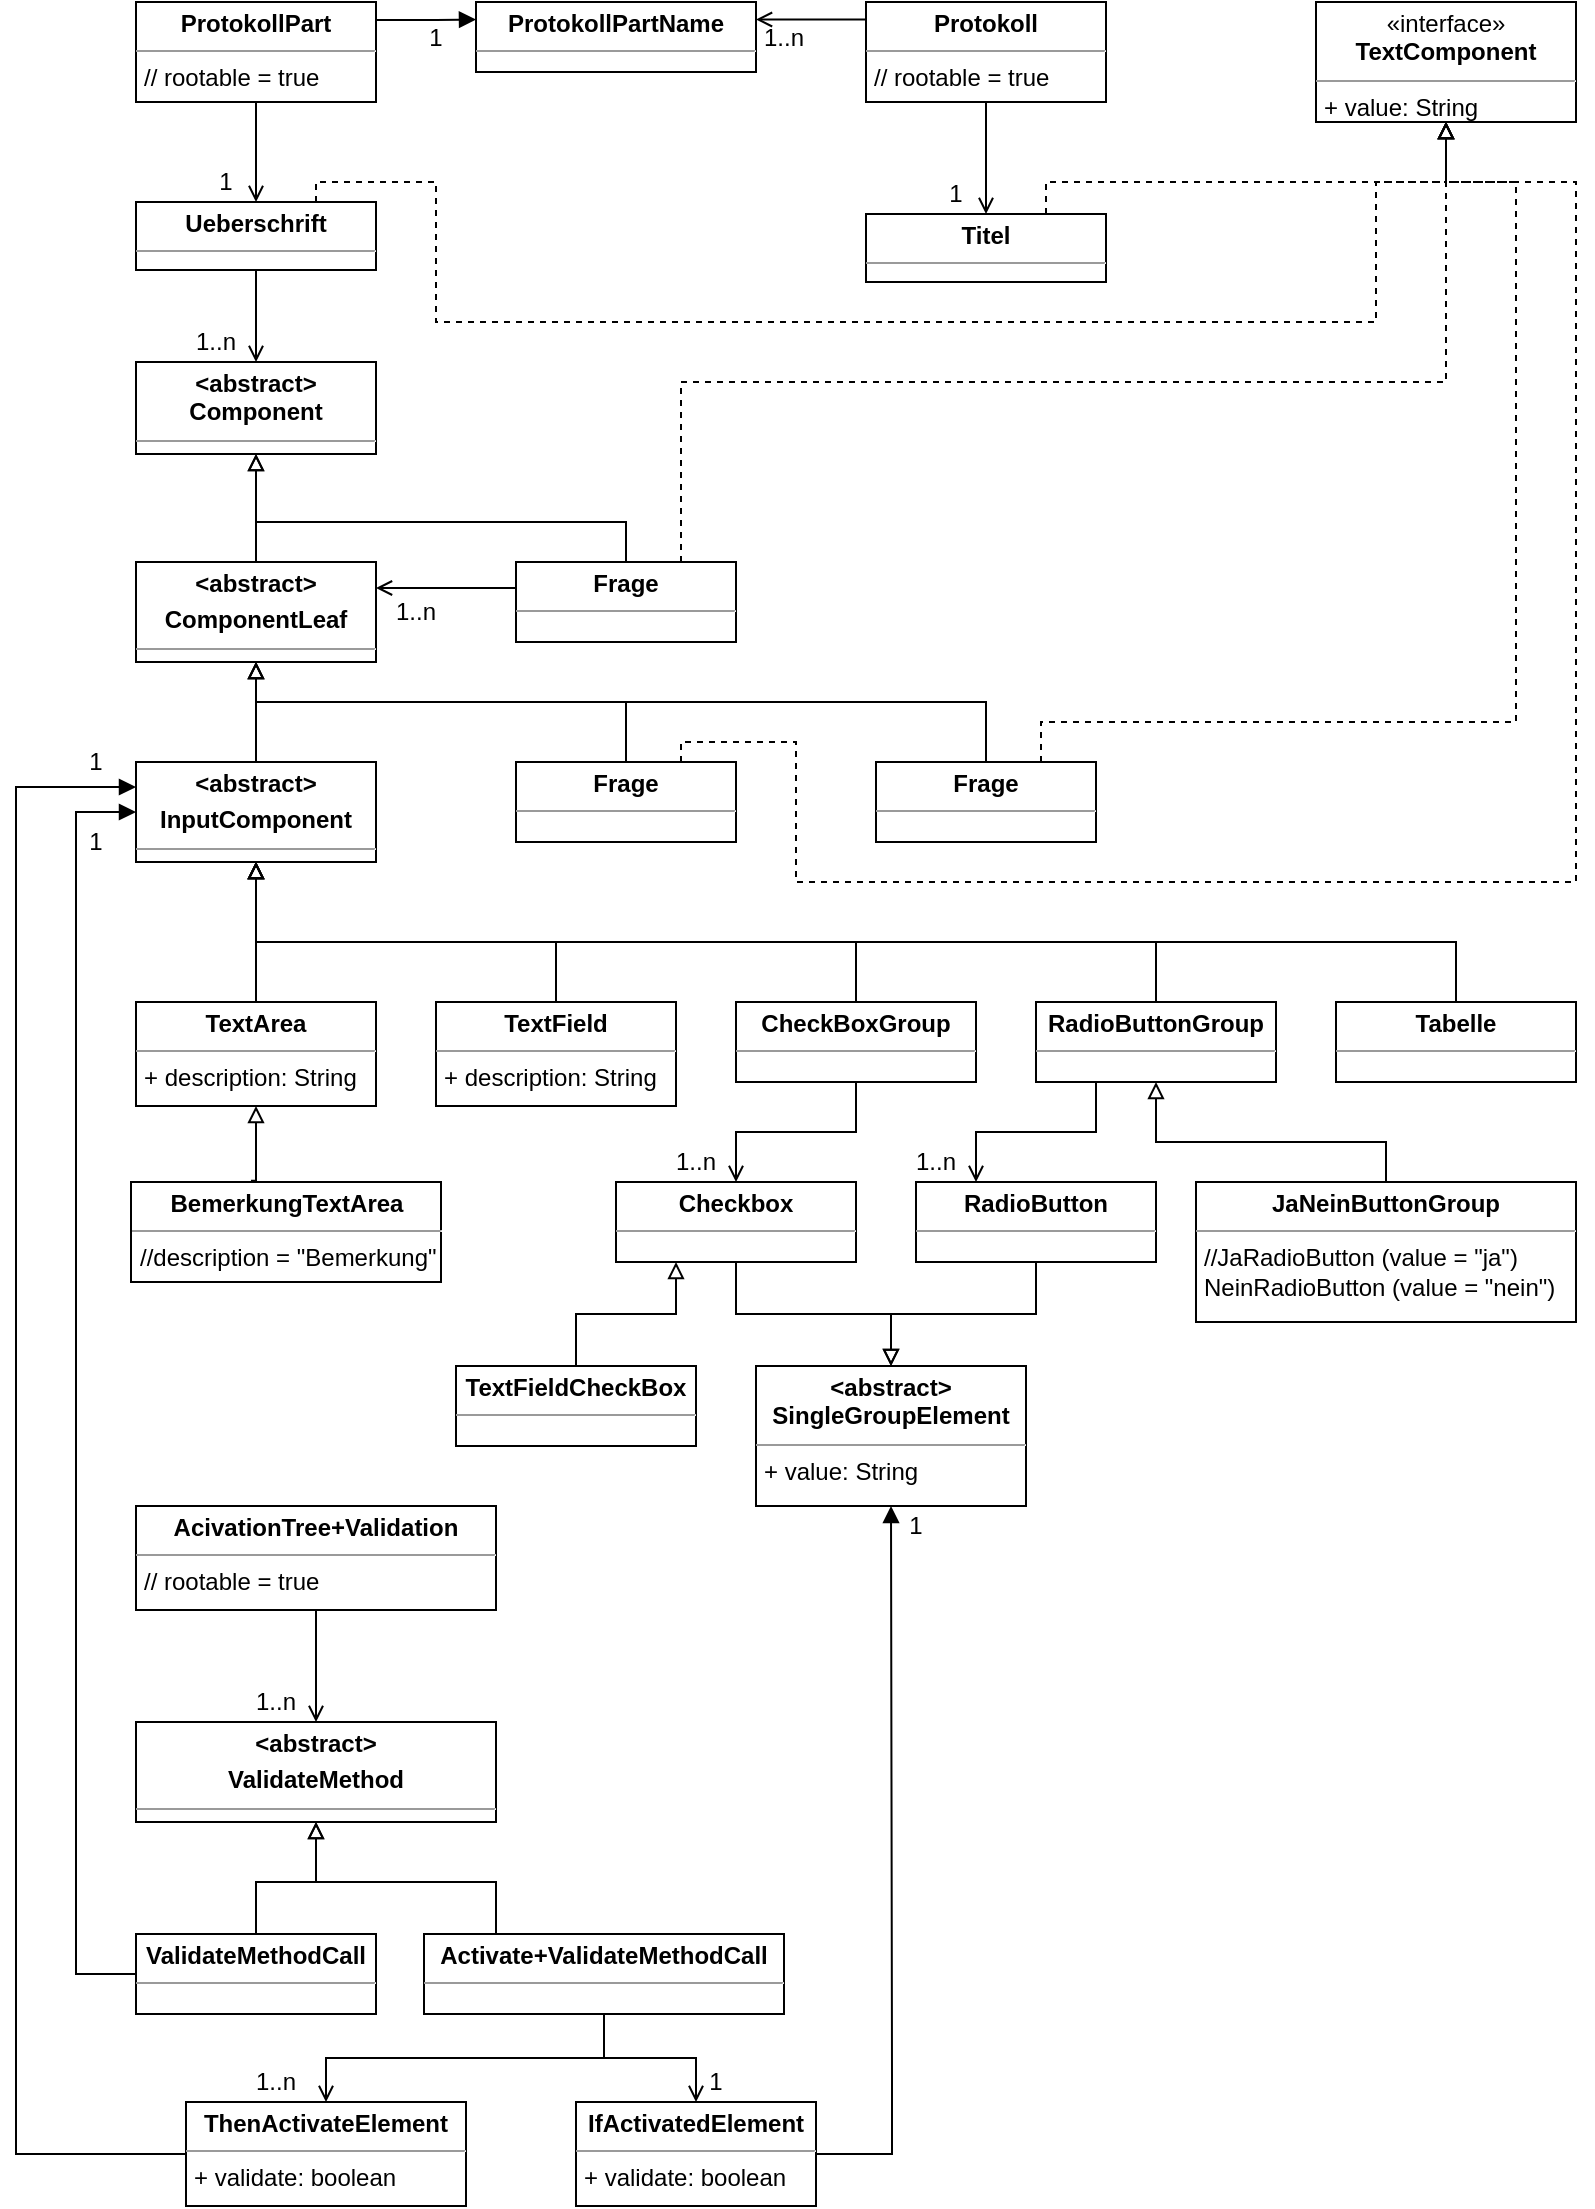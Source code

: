 <mxfile version="14.8.1" type="github"><diagram id="815nEBBuHhfthzoJdJMb" name="Page-1"><mxGraphModel dx="1038" dy="523" grid="1" gridSize="10" guides="1" tooltips="1" connect="1" arrows="1" fold="1" page="1" pageScale="1" pageWidth="827" pageHeight="1169" math="0" shadow="0"><root><mxCell id="0"/><mxCell id="1" parent="0"/><mxCell id="dD5N2xeaOPQ_CGBEgf2j-91" style="edgeStyle=orthogonalEdgeStyle;rounded=0;orthogonalLoop=1;jettySize=auto;html=1;exitX=0.5;exitY=1;exitDx=0;exitDy=0;entryX=0.5;entryY=0;entryDx=0;entryDy=0;endArrow=open;endFill=0;" parent="1" source="dD5N2xeaOPQ_CGBEgf2j-9" target="dD5N2xeaOPQ_CGBEgf2j-86" edge="1"><mxGeometry relative="1" as="geometry"/></mxCell><mxCell id="dD5N2xeaOPQ_CGBEgf2j-9" value="&lt;p style=&quot;margin: 0px ; margin-top: 4px ; text-align: center&quot;&gt;&lt;b&gt;AcivationTree+Validation&lt;/b&gt;&lt;/p&gt;&lt;hr size=&quot;1&quot;&gt;&lt;p style=&quot;margin: 0px ; margin-left: 4px&quot;&gt;// rootable = true&lt;/p&gt;" style="verticalAlign=top;align=left;overflow=fill;fontSize=12;fontFamily=Helvetica;html=1;" parent="1" vertex="1"><mxGeometry x="90" y="772" width="180" height="52" as="geometry"/></mxCell><mxCell id="dD5N2xeaOPQ_CGBEgf2j-15" style="edgeStyle=orthogonalEdgeStyle;rounded=0;orthogonalLoop=1;jettySize=auto;html=1;entryX=1;entryY=0.25;entryDx=0;entryDy=0;exitX=0;exitY=0.25;exitDx=0;exitDy=0;endArrow=open;endFill=0;" parent="1" source="dD5N2xeaOPQ_CGBEgf2j-10" target="dD5N2xeaOPQ_CGBEgf2j-14" edge="1"><mxGeometry relative="1" as="geometry"><mxPoint x="450" y="70" as="targetPoint"/><Array as="points"><mxPoint x="480" y="39"/></Array></mxGeometry></mxCell><mxCell id="dD5N2xeaOPQ_CGBEgf2j-20" style="edgeStyle=orthogonalEdgeStyle;rounded=0;orthogonalLoop=1;jettySize=auto;html=1;entryX=0.5;entryY=0;entryDx=0;entryDy=0;endArrow=open;endFill=0;" parent="1" source="dD5N2xeaOPQ_CGBEgf2j-10" target="dD5N2xeaOPQ_CGBEgf2j-19" edge="1"><mxGeometry relative="1" as="geometry"/></mxCell><mxCell id="dD5N2xeaOPQ_CGBEgf2j-10" value="&lt;p style=&quot;margin: 0px ; margin-top: 4px ; text-align: center&quot;&gt;&lt;b&gt;Protokoll&lt;/b&gt;&lt;/p&gt;&lt;hr size=&quot;1&quot;&gt;&lt;p style=&quot;margin: 0px ; margin-left: 4px&quot;&gt;// rootable = true&lt;/p&gt;" style="verticalAlign=top;align=left;overflow=fill;fontSize=12;fontFamily=Helvetica;html=1;" parent="1" vertex="1"><mxGeometry x="455" y="20" width="120" height="50" as="geometry"/></mxCell><mxCell id="dD5N2xeaOPQ_CGBEgf2j-11" value="&lt;p style=&quot;margin: 0px ; margin-top: 4px ; text-align: center&quot;&gt;«interface»&lt;b&gt;&lt;br&gt;TextComponent&lt;/b&gt;&lt;/p&gt;&lt;hr size=&quot;1&quot;&gt;&lt;p style=&quot;margin: 0px ; margin-left: 4px&quot;&gt;+ value: String&lt;/p&gt;" style="verticalAlign=top;align=left;overflow=fill;fontSize=12;fontFamily=Helvetica;html=1;" parent="1" vertex="1"><mxGeometry x="680" y="20" width="130" height="60" as="geometry"/></mxCell><mxCell id="dD5N2xeaOPQ_CGBEgf2j-22" style="edgeStyle=orthogonalEdgeStyle;rounded=0;orthogonalLoop=1;jettySize=auto;html=1;entryX=0;entryY=0.25;entryDx=0;entryDy=0;endArrow=block;endFill=1;" parent="1" source="dD5N2xeaOPQ_CGBEgf2j-12" target="dD5N2xeaOPQ_CGBEgf2j-14" edge="1"><mxGeometry relative="1" as="geometry"><Array as="points"><mxPoint x="240" y="29"/><mxPoint x="240" y="29"/></Array></mxGeometry></mxCell><mxCell id="dD5N2xeaOPQ_CGBEgf2j-30" style="edgeStyle=orthogonalEdgeStyle;rounded=0;orthogonalLoop=1;jettySize=auto;html=1;endArrow=open;endFill=0;" parent="1" source="dD5N2xeaOPQ_CGBEgf2j-12" target="dD5N2xeaOPQ_CGBEgf2j-28" edge="1"><mxGeometry relative="1" as="geometry"/></mxCell><mxCell id="dD5N2xeaOPQ_CGBEgf2j-12" value="&lt;p style=&quot;margin: 0px ; margin-top: 4px ; text-align: center&quot;&gt;&lt;b&gt;ProtokollPart&lt;/b&gt;&lt;/p&gt;&lt;hr size=&quot;1&quot;&gt;&lt;p style=&quot;margin: 0px ; margin-left: 4px&quot;&gt;// rootable = true&lt;/p&gt;" style="verticalAlign=top;align=left;overflow=fill;fontSize=12;fontFamily=Helvetica;html=1;" parent="1" vertex="1"><mxGeometry x="90" y="20" width="120" height="50" as="geometry"/></mxCell><mxCell id="dD5N2xeaOPQ_CGBEgf2j-14" value="&lt;p style=&quot;margin: 0px ; margin-top: 4px ; text-align: center&quot;&gt;&lt;b&gt;ProtokollPartName&lt;/b&gt;&lt;/p&gt;&lt;hr size=&quot;1&quot;&gt;&lt;p style=&quot;margin: 0px ; margin-left: 4px&quot;&gt;&lt;br&gt;&lt;/p&gt;" style="verticalAlign=top;align=left;overflow=fill;fontSize=12;fontFamily=Helvetica;html=1;" parent="1" vertex="1"><mxGeometry x="260" y="20" width="140" height="35" as="geometry"/></mxCell><mxCell id="dD5N2xeaOPQ_CGBEgf2j-16" value="1..n" style="text;html=1;strokeColor=none;fillColor=none;align=center;verticalAlign=middle;whiteSpace=wrap;rounded=0;" parent="1" vertex="1"><mxGeometry x="394" y="27.5" width="40" height="20" as="geometry"/></mxCell><mxCell id="dD5N2xeaOPQ_CGBEgf2j-17" value="&lt;p style=&quot;margin: 0px ; margin-top: 4px ; text-align: center&quot;&gt;&lt;b&gt;&amp;lt;abstract&amp;gt;&lt;br&gt;Component&lt;/b&gt;&lt;/p&gt;&lt;hr size=&quot;1&quot;&gt;&lt;p style=&quot;margin: 0px ; margin-left: 4px&quot;&gt;&lt;br&gt;&lt;/p&gt;" style="verticalAlign=top;align=left;overflow=fill;fontSize=12;fontFamily=Helvetica;html=1;" parent="1" vertex="1"><mxGeometry x="90" y="200" width="120" height="46" as="geometry"/></mxCell><mxCell id="dD5N2xeaOPQ_CGBEgf2j-41" style="edgeStyle=orthogonalEdgeStyle;rounded=0;orthogonalLoop=1;jettySize=auto;html=1;exitX=0.5;exitY=0;exitDx=0;exitDy=0;entryX=0.5;entryY=1;entryDx=0;entryDy=0;endArrow=block;endFill=0;" parent="1" source="dD5N2xeaOPQ_CGBEgf2j-18" target="dD5N2xeaOPQ_CGBEgf2j-17" edge="1"><mxGeometry relative="1" as="geometry"/></mxCell><mxCell id="dD5N2xeaOPQ_CGBEgf2j-18" value="&lt;p style=&quot;margin: 0px ; margin-top: 4px ; text-align: center&quot;&gt;&lt;b&gt;&amp;lt;abstract&amp;gt;&lt;/b&gt;&lt;/p&gt;&lt;p style=&quot;margin: 0px ; margin-top: 4px ; text-align: center&quot;&gt;&lt;b&gt;ComponentLeaf&lt;/b&gt;&lt;/p&gt;&lt;hr size=&quot;1&quot;&gt;&lt;p style=&quot;margin: 0px ; margin-left: 4px&quot;&gt;&lt;br&gt;&lt;/p&gt;" style="verticalAlign=top;align=left;overflow=fill;fontSize=12;fontFamily=Helvetica;html=1;" parent="1" vertex="1"><mxGeometry x="90" y="300" width="120" height="50" as="geometry"/></mxCell><mxCell id="dD5N2xeaOPQ_CGBEgf2j-21" style="edgeStyle=orthogonalEdgeStyle;rounded=0;orthogonalLoop=1;jettySize=auto;html=1;entryX=0.5;entryY=1;entryDx=0;entryDy=0;endArrow=block;endFill=0;exitX=0.75;exitY=0;exitDx=0;exitDy=0;dashed=1;" parent="1" source="dD5N2xeaOPQ_CGBEgf2j-19" target="dD5N2xeaOPQ_CGBEgf2j-11" edge="1"><mxGeometry relative="1" as="geometry"><Array as="points"><mxPoint x="545" y="110"/><mxPoint x="745" y="110"/></Array></mxGeometry></mxCell><mxCell id="dD5N2xeaOPQ_CGBEgf2j-19" value="&lt;p style=&quot;margin: 0px ; margin-top: 4px ; text-align: center&quot;&gt;&lt;b&gt;Titel&lt;/b&gt;&lt;/p&gt;&lt;hr size=&quot;1&quot;&gt;&lt;p style=&quot;margin: 0px ; margin-left: 4px&quot;&gt;&lt;br&gt;&lt;/p&gt;" style="verticalAlign=top;align=left;overflow=fill;fontSize=12;fontFamily=Helvetica;html=1;" parent="1" vertex="1"><mxGeometry x="455" y="126" width="120" height="34" as="geometry"/></mxCell><mxCell id="dD5N2xeaOPQ_CGBEgf2j-23" value="1..n" style="text;html=1;strokeColor=none;fillColor=none;align=center;verticalAlign=middle;whiteSpace=wrap;rounded=0;" parent="1" vertex="1"><mxGeometry x="110" y="180" width="40" height="20" as="geometry"/></mxCell><mxCell id="dD5N2xeaOPQ_CGBEgf2j-24" value="1..n" style="text;html=1;strokeColor=none;fillColor=none;align=center;verticalAlign=middle;whiteSpace=wrap;rounded=0;" parent="1" vertex="1"><mxGeometry x="210" y="315" width="40" height="20" as="geometry"/></mxCell><mxCell id="dD5N2xeaOPQ_CGBEgf2j-25" value="1..n" style="text;html=1;strokeColor=none;fillColor=none;align=center;verticalAlign=middle;whiteSpace=wrap;rounded=0;" parent="1" vertex="1"><mxGeometry x="140" y="860" width="40" height="20" as="geometry"/></mxCell><mxCell id="dD5N2xeaOPQ_CGBEgf2j-26" value="1&lt;br&gt;" style="text;html=1;strokeColor=none;fillColor=none;align=center;verticalAlign=middle;whiteSpace=wrap;rounded=0;" parent="1" vertex="1"><mxGeometry x="220" y="27.5" width="40" height="20" as="geometry"/></mxCell><mxCell id="dD5N2xeaOPQ_CGBEgf2j-27" style="edgeStyle=orthogonalEdgeStyle;rounded=0;orthogonalLoop=1;jettySize=auto;html=1;exitX=0.5;exitY=1;exitDx=0;exitDy=0;endArrow=block;endFill=1;" parent="1" source="dD5N2xeaOPQ_CGBEgf2j-26" target="dD5N2xeaOPQ_CGBEgf2j-26" edge="1"><mxGeometry relative="1" as="geometry"/></mxCell><mxCell id="dD5N2xeaOPQ_CGBEgf2j-32" style="edgeStyle=orthogonalEdgeStyle;rounded=0;orthogonalLoop=1;jettySize=auto;html=1;entryX=0.5;entryY=1;entryDx=0;entryDy=0;endArrow=block;endFill=0;exitX=0.75;exitY=0;exitDx=0;exitDy=0;dashed=1;" parent="1" source="dD5N2xeaOPQ_CGBEgf2j-28" target="dD5N2xeaOPQ_CGBEgf2j-11" edge="1"><mxGeometry relative="1" as="geometry"><Array as="points"><mxPoint x="180" y="110"/><mxPoint x="240" y="110"/><mxPoint x="240" y="180"/><mxPoint x="710" y="180"/><mxPoint x="710" y="110"/><mxPoint x="745" y="110"/></Array></mxGeometry></mxCell><mxCell id="dD5N2xeaOPQ_CGBEgf2j-36" style="edgeStyle=orthogonalEdgeStyle;rounded=0;orthogonalLoop=1;jettySize=auto;html=1;endArrow=open;endFill=0;entryX=0.5;entryY=0;entryDx=0;entryDy=0;" parent="1" source="dD5N2xeaOPQ_CGBEgf2j-28" target="dD5N2xeaOPQ_CGBEgf2j-17" edge="1"><mxGeometry relative="1" as="geometry"><mxPoint x="95" y="210" as="targetPoint"/></mxGeometry></mxCell><mxCell id="dD5N2xeaOPQ_CGBEgf2j-28" value="&lt;p style=&quot;margin: 0px ; margin-top: 4px ; text-align: center&quot;&gt;&lt;b&gt;Ueberschrift&lt;/b&gt;&lt;/p&gt;&lt;hr size=&quot;1&quot;&gt;&lt;p style=&quot;margin: 0px ; margin-left: 4px&quot;&gt;&lt;br&gt;&lt;/p&gt;" style="verticalAlign=top;align=left;overflow=fill;fontSize=12;fontFamily=Helvetica;html=1;" parent="1" vertex="1"><mxGeometry x="90" y="120" width="120" height="34" as="geometry"/></mxCell><mxCell id="dD5N2xeaOPQ_CGBEgf2j-31" value="1&lt;br&gt;" style="text;html=1;strokeColor=none;fillColor=none;align=center;verticalAlign=middle;whiteSpace=wrap;rounded=0;" parent="1" vertex="1"><mxGeometry x="115" y="100" width="40" height="20" as="geometry"/></mxCell><mxCell id="dD5N2xeaOPQ_CGBEgf2j-33" style="edgeStyle=orthogonalEdgeStyle;rounded=0;orthogonalLoop=1;jettySize=auto;html=1;exitX=0.5;exitY=1;exitDx=0;exitDy=0;endArrow=block;endFill=1;" parent="1" source="dD5N2xeaOPQ_CGBEgf2j-26" target="dD5N2xeaOPQ_CGBEgf2j-26" edge="1"><mxGeometry relative="1" as="geometry"/></mxCell><mxCell id="dD5N2xeaOPQ_CGBEgf2j-35" value="1&lt;br&gt;" style="text;html=1;strokeColor=none;fillColor=none;align=center;verticalAlign=middle;whiteSpace=wrap;rounded=0;" parent="1" vertex="1"><mxGeometry x="480" y="106" width="40" height="20" as="geometry"/></mxCell><mxCell id="dD5N2xeaOPQ_CGBEgf2j-43" style="edgeStyle=orthogonalEdgeStyle;rounded=0;orthogonalLoop=1;jettySize=auto;html=1;entryX=0.5;entryY=1;entryDx=0;entryDy=0;endArrow=block;endFill=0;exitX=0.5;exitY=0;exitDx=0;exitDy=0;" parent="1" source="dD5N2xeaOPQ_CGBEgf2j-42" target="dD5N2xeaOPQ_CGBEgf2j-17" edge="1"><mxGeometry relative="1" as="geometry"><Array as="points"><mxPoint x="275" y="280"/><mxPoint x="90" y="280"/></Array></mxGeometry></mxCell><mxCell id="dD5N2xeaOPQ_CGBEgf2j-44" style="edgeStyle=orthogonalEdgeStyle;rounded=0;orthogonalLoop=1;jettySize=auto;html=1;exitX=0.75;exitY=0;exitDx=0;exitDy=0;entryX=0.5;entryY=1;entryDx=0;entryDy=0;endArrow=block;endFill=0;dashed=1;" parent="1" source="dD5N2xeaOPQ_CGBEgf2j-42" target="dD5N2xeaOPQ_CGBEgf2j-11" edge="1"><mxGeometry relative="1" as="geometry"><Array as="points"><mxPoint x="363" y="210"/><mxPoint x="745" y="210"/></Array></mxGeometry></mxCell><mxCell id="dD5N2xeaOPQ_CGBEgf2j-48" style="edgeStyle=orthogonalEdgeStyle;rounded=0;orthogonalLoop=1;jettySize=auto;html=1;exitX=0;exitY=0.25;exitDx=0;exitDy=0;entryX=1;entryY=0.25;entryDx=0;entryDy=0;endArrow=open;endFill=0;" parent="1" source="dD5N2xeaOPQ_CGBEgf2j-42" target="dD5N2xeaOPQ_CGBEgf2j-18" edge="1"><mxGeometry relative="1" as="geometry"><Array as="points"><mxPoint x="210" y="313"/><mxPoint x="180" y="313"/></Array></mxGeometry></mxCell><mxCell id="dD5N2xeaOPQ_CGBEgf2j-42" value="&lt;p style=&quot;margin: 0px ; margin-top: 4px ; text-align: center&quot;&gt;&lt;b&gt;Frage&lt;/b&gt;&lt;br&gt;&lt;/p&gt;&lt;hr size=&quot;1&quot;&gt;&lt;p style=&quot;margin: 0px ; margin-left: 4px&quot;&gt;&lt;br&gt;&lt;/p&gt;" style="verticalAlign=top;align=left;overflow=fill;fontSize=12;fontFamily=Helvetica;html=1;" parent="1" vertex="1"><mxGeometry x="280" y="300" width="110" height="40" as="geometry"/></mxCell><mxCell id="dD5N2xeaOPQ_CGBEgf2j-52" style="edgeStyle=orthogonalEdgeStyle;rounded=0;orthogonalLoop=1;jettySize=auto;html=1;exitX=0.5;exitY=0;exitDx=0;exitDy=0;entryX=0.5;entryY=1;entryDx=0;entryDy=0;endArrow=block;endFill=0;" parent="1" source="dD5N2xeaOPQ_CGBEgf2j-45" target="dD5N2xeaOPQ_CGBEgf2j-18" edge="1"><mxGeometry relative="1" as="geometry"/></mxCell><mxCell id="dD5N2xeaOPQ_CGBEgf2j-45" value="&lt;p style=&quot;margin: 0px ; margin-top: 4px ; text-align: center&quot;&gt;&lt;b&gt;&amp;lt;abstract&amp;gt;&lt;/b&gt;&lt;/p&gt;&lt;p style=&quot;margin: 0px ; margin-top: 4px ; text-align: center&quot;&gt;&lt;b&gt;InputComponent&lt;/b&gt;&lt;/p&gt;&lt;hr size=&quot;1&quot;&gt;&lt;p style=&quot;margin: 0px ; margin-left: 4px&quot;&gt;&lt;br&gt;&lt;/p&gt;" style="verticalAlign=top;align=left;overflow=fill;fontSize=12;fontFamily=Helvetica;html=1;" parent="1" vertex="1"><mxGeometry x="90" y="400" width="120" height="50" as="geometry"/></mxCell><mxCell id="dD5N2xeaOPQ_CGBEgf2j-50" style="edgeStyle=orthogonalEdgeStyle;rounded=0;orthogonalLoop=1;jettySize=auto;html=1;exitX=0.75;exitY=0;exitDx=0;exitDy=0;entryX=0.5;entryY=1;entryDx=0;entryDy=0;endArrow=block;endFill=0;dashed=1;" parent="1" source="dD5N2xeaOPQ_CGBEgf2j-46" target="dD5N2xeaOPQ_CGBEgf2j-11" edge="1"><mxGeometry relative="1" as="geometry"><Array as="points"><mxPoint x="363" y="390"/><mxPoint x="420" y="390"/><mxPoint x="420" y="460"/><mxPoint x="810" y="460"/><mxPoint x="810" y="110"/><mxPoint x="745" y="110"/></Array></mxGeometry></mxCell><mxCell id="dD5N2xeaOPQ_CGBEgf2j-53" style="edgeStyle=orthogonalEdgeStyle;rounded=0;orthogonalLoop=1;jettySize=auto;html=1;exitX=0.5;exitY=0;exitDx=0;exitDy=0;entryX=0.5;entryY=1;entryDx=0;entryDy=0;endArrow=block;endFill=0;" parent="1" source="dD5N2xeaOPQ_CGBEgf2j-46" target="dD5N2xeaOPQ_CGBEgf2j-18" edge="1"><mxGeometry relative="1" as="geometry"><Array as="points"><mxPoint x="245" y="370"/><mxPoint x="90" y="370"/></Array></mxGeometry></mxCell><mxCell id="dD5N2xeaOPQ_CGBEgf2j-46" value="&lt;p style=&quot;margin: 0px ; margin-top: 4px ; text-align: center&quot;&gt;&lt;b&gt;Frage&lt;/b&gt;&lt;br&gt;&lt;/p&gt;&lt;hr size=&quot;1&quot;&gt;&lt;p style=&quot;margin: 0px ; margin-left: 4px&quot;&gt;&lt;br&gt;&lt;/p&gt;" style="verticalAlign=top;align=left;overflow=fill;fontSize=12;fontFamily=Helvetica;html=1;" parent="1" vertex="1"><mxGeometry x="280" y="400" width="110" height="40" as="geometry"/></mxCell><mxCell id="dD5N2xeaOPQ_CGBEgf2j-51" style="edgeStyle=orthogonalEdgeStyle;rounded=0;orthogonalLoop=1;jettySize=auto;html=1;exitX=0.75;exitY=0;exitDx=0;exitDy=0;entryX=0.5;entryY=1;entryDx=0;entryDy=0;endArrow=block;endFill=0;dashed=1;" parent="1" source="dD5N2xeaOPQ_CGBEgf2j-47" target="dD5N2xeaOPQ_CGBEgf2j-11" edge="1"><mxGeometry relative="1" as="geometry"><Array as="points"><mxPoint x="543" y="380"/><mxPoint x="780" y="380"/><mxPoint x="780" y="110"/><mxPoint x="745" y="110"/></Array></mxGeometry></mxCell><mxCell id="dD5N2xeaOPQ_CGBEgf2j-54" style="edgeStyle=orthogonalEdgeStyle;rounded=0;orthogonalLoop=1;jettySize=auto;html=1;exitX=0.5;exitY=0;exitDx=0;exitDy=0;entryX=0.5;entryY=1;entryDx=0;entryDy=0;endArrow=block;endFill=0;" parent="1" source="dD5N2xeaOPQ_CGBEgf2j-47" target="dD5N2xeaOPQ_CGBEgf2j-18" edge="1"><mxGeometry relative="1" as="geometry"><Array as="points"><mxPoint x="515" y="370"/><mxPoint x="150" y="370"/></Array></mxGeometry></mxCell><mxCell id="dD5N2xeaOPQ_CGBEgf2j-47" value="&lt;p style=&quot;margin: 0px ; margin-top: 4px ; text-align: center&quot;&gt;&lt;b&gt;Frage&lt;/b&gt;&lt;br&gt;&lt;/p&gt;&lt;hr size=&quot;1&quot;&gt;&lt;p style=&quot;margin: 0px ; margin-left: 4px&quot;&gt;&lt;br&gt;&lt;/p&gt;" style="verticalAlign=top;align=left;overflow=fill;fontSize=12;fontFamily=Helvetica;html=1;" parent="1" vertex="1"><mxGeometry x="460" y="400" width="110" height="40" as="geometry"/></mxCell><mxCell id="dD5N2xeaOPQ_CGBEgf2j-66" style="edgeStyle=orthogonalEdgeStyle;rounded=0;orthogonalLoop=1;jettySize=auto;html=1;entryX=0.5;entryY=1;entryDx=0;entryDy=0;endArrow=block;endFill=0;" parent="1" source="dD5N2xeaOPQ_CGBEgf2j-55" target="dD5N2xeaOPQ_CGBEgf2j-45" edge="1"><mxGeometry relative="1" as="geometry"/></mxCell><mxCell id="dD5N2xeaOPQ_CGBEgf2j-55" value="&lt;p style=&quot;margin: 0px ; margin-top: 4px ; text-align: center&quot;&gt;&lt;b&gt;TextArea&lt;/b&gt;&lt;/p&gt;&lt;hr size=&quot;1&quot;&gt;&lt;p style=&quot;margin: 0px ; margin-left: 4px&quot;&gt;+ description: String&lt;/p&gt;" style="verticalAlign=top;align=left;overflow=fill;fontSize=12;fontFamily=Helvetica;html=1;" parent="1" vertex="1"><mxGeometry x="90" y="520" width="120" height="52" as="geometry"/></mxCell><mxCell id="dD5N2xeaOPQ_CGBEgf2j-67" style="edgeStyle=orthogonalEdgeStyle;rounded=0;orthogonalLoop=1;jettySize=auto;html=1;endArrow=block;endFill=0;entryX=0.5;entryY=1;entryDx=0;entryDy=0;exitX=0.5;exitY=0;exitDx=0;exitDy=0;" parent="1" source="dD5N2xeaOPQ_CGBEgf2j-56" target="dD5N2xeaOPQ_CGBEgf2j-45" edge="1"><mxGeometry relative="1" as="geometry"><mxPoint x="90" y="450" as="targetPoint"/><Array as="points"><mxPoint x="300" y="490"/><mxPoint x="150" y="490"/></Array></mxGeometry></mxCell><mxCell id="dD5N2xeaOPQ_CGBEgf2j-56" value="&lt;p style=&quot;margin: 0px ; margin-top: 4px ; text-align: center&quot;&gt;&lt;b&gt;TextField&lt;/b&gt;&lt;/p&gt;&lt;hr size=&quot;1&quot;&gt;&lt;p style=&quot;margin: 0px ; margin-left: 4px&quot;&gt;+ description: String&lt;/p&gt;" style="verticalAlign=top;align=left;overflow=fill;fontSize=12;fontFamily=Helvetica;html=1;" parent="1" vertex="1"><mxGeometry x="240" y="520" width="120" height="52" as="geometry"/></mxCell><mxCell id="dD5N2xeaOPQ_CGBEgf2j-68" style="edgeStyle=orthogonalEdgeStyle;rounded=0;orthogonalLoop=1;jettySize=auto;html=1;entryX=0.5;entryY=1;entryDx=0;entryDy=0;endArrow=block;endFill=0;" parent="1" source="dD5N2xeaOPQ_CGBEgf2j-57" target="dD5N2xeaOPQ_CGBEgf2j-45" edge="1"><mxGeometry relative="1" as="geometry"><Array as="points"><mxPoint x="450" y="490"/><mxPoint x="150" y="490"/></Array></mxGeometry></mxCell><mxCell id="dD5N2xeaOPQ_CGBEgf2j-79" style="edgeStyle=orthogonalEdgeStyle;rounded=0;orthogonalLoop=1;jettySize=auto;html=1;entryX=0.5;entryY=0;entryDx=0;entryDy=0;endArrow=open;endFill=0;" parent="1" source="dD5N2xeaOPQ_CGBEgf2j-57" target="dD5N2xeaOPQ_CGBEgf2j-74" edge="1"><mxGeometry relative="1" as="geometry"/></mxCell><mxCell id="dD5N2xeaOPQ_CGBEgf2j-57" value="&lt;p style=&quot;margin: 0px ; margin-top: 4px ; text-align: center&quot;&gt;&lt;b&gt;CheckBoxGroup&lt;/b&gt;&lt;/p&gt;&lt;hr size=&quot;1&quot;&gt;&lt;p style=&quot;margin: 0px ; margin-left: 4px&quot;&gt;&lt;br&gt;&lt;/p&gt;" style="verticalAlign=top;align=left;overflow=fill;fontSize=12;fontFamily=Helvetica;html=1;" parent="1" vertex="1"><mxGeometry x="390" y="520" width="120" height="40" as="geometry"/></mxCell><mxCell id="dD5N2xeaOPQ_CGBEgf2j-70" style="edgeStyle=orthogonalEdgeStyle;rounded=0;orthogonalLoop=1;jettySize=auto;html=1;exitX=0.5;exitY=0;exitDx=0;exitDy=0;endArrow=block;endFill=0;entryX=0.5;entryY=1;entryDx=0;entryDy=0;" parent="1" source="dD5N2xeaOPQ_CGBEgf2j-58" target="dD5N2xeaOPQ_CGBEgf2j-45" edge="1"><mxGeometry relative="1" as="geometry"><mxPoint x="90" y="450" as="targetPoint"/><Array as="points"><mxPoint x="600" y="490"/><mxPoint x="150" y="490"/></Array></mxGeometry></mxCell><mxCell id="dD5N2xeaOPQ_CGBEgf2j-77" style="edgeStyle=orthogonalEdgeStyle;rounded=0;orthogonalLoop=1;jettySize=auto;html=1;exitX=0.25;exitY=1;exitDx=0;exitDy=0;entryX=0.25;entryY=0;entryDx=0;entryDy=0;endArrow=open;endFill=0;" parent="1" source="dD5N2xeaOPQ_CGBEgf2j-58" target="dD5N2xeaOPQ_CGBEgf2j-75" edge="1"><mxGeometry relative="1" as="geometry"/></mxCell><mxCell id="dD5N2xeaOPQ_CGBEgf2j-58" value="&lt;p style=&quot;margin: 0px ; margin-top: 4px ; text-align: center&quot;&gt;&lt;b&gt;RadioButtonGroup&lt;/b&gt;&lt;/p&gt;&lt;hr size=&quot;1&quot;&gt;&lt;p style=&quot;margin: 0px ; margin-left: 4px&quot;&gt;&lt;br&gt;&lt;/p&gt;" style="verticalAlign=top;align=left;overflow=fill;fontSize=12;fontFamily=Helvetica;html=1;" parent="1" vertex="1"><mxGeometry x="540" y="520" width="120" height="40" as="geometry"/></mxCell><mxCell id="dD5N2xeaOPQ_CGBEgf2j-71" style="edgeStyle=orthogonalEdgeStyle;rounded=0;orthogonalLoop=1;jettySize=auto;html=1;exitX=0.5;exitY=0;exitDx=0;exitDy=0;endArrow=block;endFill=0;entryX=0.5;entryY=1;entryDx=0;entryDy=0;" parent="1" source="dD5N2xeaOPQ_CGBEgf2j-59" target="dD5N2xeaOPQ_CGBEgf2j-45" edge="1"><mxGeometry relative="1" as="geometry"><mxPoint x="90" y="450" as="targetPoint"/><Array as="points"><mxPoint x="750" y="490"/><mxPoint x="150" y="490"/></Array></mxGeometry></mxCell><mxCell id="dD5N2xeaOPQ_CGBEgf2j-59" value="&lt;p style=&quot;margin: 0px ; margin-top: 4px ; text-align: center&quot;&gt;&lt;b&gt;Tabelle&lt;/b&gt;&lt;/p&gt;&lt;hr size=&quot;1&quot;&gt;&lt;p style=&quot;margin: 0px ; margin-left: 4px&quot;&gt;&lt;br&gt;&lt;/p&gt;" style="verticalAlign=top;align=left;overflow=fill;fontSize=12;fontFamily=Helvetica;html=1;" parent="1" vertex="1"><mxGeometry x="690" y="520" width="120" height="40" as="geometry"/></mxCell><mxCell id="dD5N2xeaOPQ_CGBEgf2j-78" style="edgeStyle=orthogonalEdgeStyle;rounded=0;orthogonalLoop=1;jettySize=auto;html=1;entryX=0.5;entryY=1;entryDx=0;entryDy=0;endArrow=block;endFill=0;" parent="1" source="dD5N2xeaOPQ_CGBEgf2j-60" target="dD5N2xeaOPQ_CGBEgf2j-58" edge="1"><mxGeometry relative="1" as="geometry"><Array as="points"><mxPoint x="715" y="590"/><mxPoint x="600" y="590"/></Array></mxGeometry></mxCell><mxCell id="dD5N2xeaOPQ_CGBEgf2j-60" value="&lt;p style=&quot;margin: 0px ; margin-top: 4px ; text-align: center&quot;&gt;&lt;b&gt;JaNeinButtonGroup&lt;/b&gt;&lt;/p&gt;&lt;hr size=&quot;1&quot;&gt;&lt;p style=&quot;margin: 0px ; margin-left: 4px&quot;&gt;//JaRadioButton (value = &quot;ja&quot;)&amp;nbsp;&lt;/p&gt;&lt;p style=&quot;margin: 0px ; margin-left: 4px&quot;&gt;NeinRadioButton (value = &quot;nein&quot;)&lt;/p&gt;" style="verticalAlign=top;align=left;overflow=fill;fontSize=12;fontFamily=Helvetica;html=1;" parent="1" vertex="1"><mxGeometry x="620" y="610" width="190" height="70" as="geometry"/></mxCell><mxCell id="dD5N2xeaOPQ_CGBEgf2j-73" style="edgeStyle=orthogonalEdgeStyle;rounded=0;orthogonalLoop=1;jettySize=auto;html=1;entryX=0.5;entryY=1;entryDx=0;entryDy=0;endArrow=block;endFill=0;exitX=0.387;exitY=-0.012;exitDx=0;exitDy=0;exitPerimeter=0;" parent="1" source="dD5N2xeaOPQ_CGBEgf2j-61" target="dD5N2xeaOPQ_CGBEgf2j-55" edge="1"><mxGeometry relative="1" as="geometry"/></mxCell><mxCell id="dD5N2xeaOPQ_CGBEgf2j-61" value="&lt;p style=&quot;margin: 0px ; margin-top: 4px ; text-align: center&quot;&gt;&lt;b&gt;BemerkungTextArea&lt;/b&gt;&lt;/p&gt;&lt;hr size=&quot;1&quot;&gt;&lt;p style=&quot;margin: 0px ; margin-left: 4px&quot;&gt;//description = &quot;Bemerkung&quot;&lt;/p&gt;" style="verticalAlign=top;align=left;overflow=fill;fontSize=12;fontFamily=Helvetica;html=1;" parent="1" vertex="1"><mxGeometry x="87.5" y="610" width="155" height="50" as="geometry"/></mxCell><mxCell id="dD5N2xeaOPQ_CGBEgf2j-82" style="edgeStyle=orthogonalEdgeStyle;rounded=0;orthogonalLoop=1;jettySize=auto;html=1;entryX=0.5;entryY=0;entryDx=0;entryDy=0;endArrow=block;endFill=0;" parent="1" source="dD5N2xeaOPQ_CGBEgf2j-74" target="dD5N2xeaOPQ_CGBEgf2j-80" edge="1"><mxGeometry relative="1" as="geometry"/></mxCell><mxCell id="dD5N2xeaOPQ_CGBEgf2j-74" value="&lt;p style=&quot;margin: 0px ; margin-top: 4px ; text-align: center&quot;&gt;&lt;b&gt;Checkbox&lt;/b&gt;&lt;/p&gt;&lt;hr size=&quot;1&quot;&gt;&lt;p style=&quot;margin: 0px ; margin-left: 4px&quot;&gt;&lt;br&gt;&lt;/p&gt;" style="verticalAlign=top;align=left;overflow=fill;fontSize=12;fontFamily=Helvetica;html=1;" parent="1" vertex="1"><mxGeometry x="330" y="610" width="120" height="40" as="geometry"/></mxCell><mxCell id="dD5N2xeaOPQ_CGBEgf2j-83" style="edgeStyle=orthogonalEdgeStyle;rounded=0;orthogonalLoop=1;jettySize=auto;html=1;entryX=0.5;entryY=0;entryDx=0;entryDy=0;endArrow=block;endFill=0;" parent="1" source="dD5N2xeaOPQ_CGBEgf2j-75" target="dD5N2xeaOPQ_CGBEgf2j-80" edge="1"><mxGeometry relative="1" as="geometry"/></mxCell><mxCell id="dD5N2xeaOPQ_CGBEgf2j-75" value="&lt;p style=&quot;margin: 0px ; margin-top: 4px ; text-align: center&quot;&gt;&lt;b&gt;RadioButton&lt;/b&gt;&lt;/p&gt;&lt;hr size=&quot;1&quot;&gt;&lt;p style=&quot;margin: 0px ; margin-left: 4px&quot;&gt;&lt;br&gt;&lt;/p&gt;" style="verticalAlign=top;align=left;overflow=fill;fontSize=12;fontFamily=Helvetica;html=1;" parent="1" vertex="1"><mxGeometry x="480" y="610" width="120" height="40" as="geometry"/></mxCell><mxCell id="dD5N2xeaOPQ_CGBEgf2j-80" value="&lt;p style=&quot;margin: 0px ; margin-top: 4px ; text-align: center&quot;&gt;&lt;b&gt;&amp;lt;abstract&amp;gt;&lt;br&gt;SingleGroupElement&lt;/b&gt;&lt;/p&gt;&lt;hr size=&quot;1&quot;&gt;&lt;p style=&quot;margin: 0px ; margin-left: 4px&quot;&gt;+ value: String&lt;/p&gt;" style="verticalAlign=top;align=left;overflow=fill;fontSize=12;fontFamily=Helvetica;html=1;" parent="1" vertex="1"><mxGeometry x="400" y="702" width="135" height="70" as="geometry"/></mxCell><mxCell id="dD5N2xeaOPQ_CGBEgf2j-85" style="edgeStyle=orthogonalEdgeStyle;rounded=0;orthogonalLoop=1;jettySize=auto;html=1;entryX=0.25;entryY=1;entryDx=0;entryDy=0;endArrow=block;endFill=0;" parent="1" source="dD5N2xeaOPQ_CGBEgf2j-84" target="dD5N2xeaOPQ_CGBEgf2j-74" edge="1"><mxGeometry relative="1" as="geometry"/></mxCell><mxCell id="dD5N2xeaOPQ_CGBEgf2j-84" value="&lt;p style=&quot;margin: 0px ; margin-top: 4px ; text-align: center&quot;&gt;&lt;b&gt;TextFieldCheckBox&lt;/b&gt;&lt;/p&gt;&lt;hr size=&quot;1&quot;&gt;&lt;p style=&quot;margin: 0px ; margin-left: 4px&quot;&gt;&lt;br&gt;&lt;/p&gt;" style="verticalAlign=top;align=left;overflow=fill;fontSize=12;fontFamily=Helvetica;html=1;" parent="1" vertex="1"><mxGeometry x="250" y="702" width="120" height="40" as="geometry"/></mxCell><mxCell id="dD5N2xeaOPQ_CGBEgf2j-86" value="&lt;p style=&quot;margin: 0px ; margin-top: 4px ; text-align: center&quot;&gt;&lt;b&gt;&amp;lt;abstract&amp;gt;&lt;/b&gt;&lt;/p&gt;&lt;p style=&quot;margin: 0px ; margin-top: 4px ; text-align: center&quot;&gt;&lt;b&gt;ValidateMethod&lt;/b&gt;&lt;/p&gt;&lt;hr size=&quot;1&quot;&gt;&lt;p style=&quot;margin: 0px ; margin-left: 4px&quot;&gt;&lt;br&gt;&lt;/p&gt;" style="verticalAlign=top;align=left;overflow=fill;fontSize=12;fontFamily=Helvetica;html=1;" parent="1" vertex="1"><mxGeometry x="90" y="880" width="180" height="50" as="geometry"/></mxCell><mxCell id="dD5N2xeaOPQ_CGBEgf2j-95" style="edgeStyle=orthogonalEdgeStyle;rounded=0;orthogonalLoop=1;jettySize=auto;html=1;endArrow=block;endFill=0;entryX=0.5;entryY=1;entryDx=0;entryDy=0;" parent="1" source="dD5N2xeaOPQ_CGBEgf2j-87" target="dD5N2xeaOPQ_CGBEgf2j-86" edge="1"><mxGeometry relative="1" as="geometry"><mxPoint x="120" y="890" as="targetPoint"/><Array as="points"><mxPoint x="150" y="960"/><mxPoint x="180" y="960"/></Array></mxGeometry></mxCell><mxCell id="dD5N2xeaOPQ_CGBEgf2j-108" style="edgeStyle=orthogonalEdgeStyle;rounded=0;orthogonalLoop=1;jettySize=auto;html=1;endArrow=block;endFill=1;entryX=0;entryY=0.5;entryDx=0;entryDy=0;" parent="1" source="dD5N2xeaOPQ_CGBEgf2j-87" target="dD5N2xeaOPQ_CGBEgf2j-45" edge="1"><mxGeometry relative="1" as="geometry"><mxPoint x="50" y="425.2" as="targetPoint"/><Array as="points"><mxPoint x="60" y="1006"/><mxPoint x="60" y="425"/></Array></mxGeometry></mxCell><mxCell id="dD5N2xeaOPQ_CGBEgf2j-87" value="&lt;p style=&quot;margin: 0px ; margin-top: 4px ; text-align: center&quot;&gt;&lt;b&gt;ValidateMethodCall&lt;/b&gt;&lt;/p&gt;&lt;hr size=&quot;1&quot;&gt;&lt;p style=&quot;margin: 0px ; margin-left: 4px&quot;&gt;&lt;br&gt;&lt;/p&gt;" style="verticalAlign=top;align=left;overflow=fill;fontSize=12;fontFamily=Helvetica;html=1;" parent="1" vertex="1"><mxGeometry x="90" y="986" width="120" height="40" as="geometry"/></mxCell><mxCell id="dD5N2xeaOPQ_CGBEgf2j-92" style="edgeStyle=orthogonalEdgeStyle;rounded=0;orthogonalLoop=1;jettySize=auto;html=1;entryX=0.5;entryY=1;entryDx=0;entryDy=0;endArrow=block;endFill=0;" parent="1" source="dD5N2xeaOPQ_CGBEgf2j-88" target="dD5N2xeaOPQ_CGBEgf2j-86" edge="1"><mxGeometry relative="1" as="geometry"><Array as="points"><mxPoint x="270" y="960"/><mxPoint x="180" y="960"/></Array></mxGeometry></mxCell><mxCell id="dD5N2xeaOPQ_CGBEgf2j-98" style="edgeStyle=orthogonalEdgeStyle;rounded=0;orthogonalLoop=1;jettySize=auto;html=1;entryX=0.5;entryY=0;entryDx=0;entryDy=0;endArrow=open;endFill=0;" parent="1" source="dD5N2xeaOPQ_CGBEgf2j-88" target="dD5N2xeaOPQ_CGBEgf2j-89" edge="1"><mxGeometry relative="1" as="geometry"/></mxCell><mxCell id="dD5N2xeaOPQ_CGBEgf2j-99" style="edgeStyle=orthogonalEdgeStyle;rounded=0;orthogonalLoop=1;jettySize=auto;html=1;entryX=0.5;entryY=0;entryDx=0;entryDy=0;endArrow=open;endFill=0;" parent="1" source="dD5N2xeaOPQ_CGBEgf2j-88" target="dD5N2xeaOPQ_CGBEgf2j-90" edge="1"><mxGeometry relative="1" as="geometry"/></mxCell><mxCell id="dD5N2xeaOPQ_CGBEgf2j-88" value="&lt;p style=&quot;margin: 0px ; margin-top: 4px ; text-align: center&quot;&gt;&lt;b&gt;Activate+ValidateMethodCall&lt;/b&gt;&lt;/p&gt;&lt;hr size=&quot;1&quot;&gt;&lt;p style=&quot;margin: 0px ; margin-left: 4px&quot;&gt;&lt;br&gt;&lt;/p&gt;" style="verticalAlign=top;align=left;overflow=fill;fontSize=12;fontFamily=Helvetica;html=1;" parent="1" vertex="1"><mxGeometry x="234" y="986" width="180" height="40" as="geometry"/></mxCell><mxCell id="dD5N2xeaOPQ_CGBEgf2j-104" style="edgeStyle=orthogonalEdgeStyle;rounded=0;orthogonalLoop=1;jettySize=auto;html=1;entryX=0.5;entryY=1;entryDx=0;entryDy=0;endArrow=block;endFill=1;" parent="1" source="dD5N2xeaOPQ_CGBEgf2j-89" target="dD5N2xeaOPQ_CGBEgf2j-80" edge="1"><mxGeometry relative="1" as="geometry"><Array as="points"><mxPoint x="468" y="1056"/><mxPoint x="468" y="901"/></Array></mxGeometry></mxCell><mxCell id="dD5N2xeaOPQ_CGBEgf2j-89" value="&lt;p style=&quot;margin: 0px ; margin-top: 4px ; text-align: center&quot;&gt;&lt;b&gt;IfActivatedElement&lt;/b&gt;&lt;/p&gt;&lt;hr size=&quot;1&quot;&gt;&lt;p style=&quot;margin: 0px ; margin-left: 4px&quot;&gt;+ validate: boolean&lt;/p&gt;" style="verticalAlign=top;align=left;overflow=fill;fontSize=12;fontFamily=Helvetica;html=1;" parent="1" vertex="1"><mxGeometry x="310" y="1070" width="120" height="52" as="geometry"/></mxCell><mxCell id="dD5N2xeaOPQ_CGBEgf2j-107" style="edgeStyle=orthogonalEdgeStyle;rounded=0;orthogonalLoop=1;jettySize=auto;html=1;endArrow=block;endFill=1;entryX=0;entryY=0.25;entryDx=0;entryDy=0;" parent="1" source="dD5N2xeaOPQ_CGBEgf2j-90" target="dD5N2xeaOPQ_CGBEgf2j-45" edge="1"><mxGeometry relative="1" as="geometry"><mxPoint x="60" y="440" as="targetPoint"/><Array as="points"><mxPoint x="30" y="1096"/><mxPoint x="30" y="413"/></Array></mxGeometry></mxCell><mxCell id="dD5N2xeaOPQ_CGBEgf2j-90" value="&lt;p style=&quot;margin: 0px ; margin-top: 4px ; text-align: center&quot;&gt;&lt;b&gt;ThenActivateElement&lt;/b&gt;&lt;/p&gt;&lt;hr size=&quot;1&quot;&gt;&lt;p style=&quot;margin: 0px ; margin-left: 4px&quot;&gt;+ validate: boolean&lt;/p&gt;" style="verticalAlign=top;align=left;overflow=fill;fontSize=12;fontFamily=Helvetica;html=1;" parent="1" vertex="1"><mxGeometry x="115" y="1070" width="140" height="52" as="geometry"/></mxCell><mxCell id="dD5N2xeaOPQ_CGBEgf2j-96" value="1..n" style="text;html=1;strokeColor=none;fillColor=none;align=center;verticalAlign=middle;whiteSpace=wrap;rounded=0;" parent="1" vertex="1"><mxGeometry x="470" y="590" width="40" height="20" as="geometry"/></mxCell><mxCell id="dD5N2xeaOPQ_CGBEgf2j-97" value="1..n" style="text;html=1;strokeColor=none;fillColor=none;align=center;verticalAlign=middle;whiteSpace=wrap;rounded=0;" parent="1" vertex="1"><mxGeometry x="350" y="590" width="40" height="20" as="geometry"/></mxCell><mxCell id="dD5N2xeaOPQ_CGBEgf2j-101" value="1..n" style="text;html=1;strokeColor=none;fillColor=none;align=center;verticalAlign=middle;whiteSpace=wrap;rounded=0;" parent="1" vertex="1"><mxGeometry x="140" y="1050" width="40" height="20" as="geometry"/></mxCell><mxCell id="dD5N2xeaOPQ_CGBEgf2j-102" value="1" style="text;html=1;strokeColor=none;fillColor=none;align=center;verticalAlign=middle;whiteSpace=wrap;rounded=0;" parent="1" vertex="1"><mxGeometry x="360" y="1050" width="40" height="20" as="geometry"/></mxCell><mxCell id="dD5N2xeaOPQ_CGBEgf2j-105" value="1" style="text;html=1;strokeColor=none;fillColor=none;align=center;verticalAlign=middle;whiteSpace=wrap;rounded=0;" parent="1" vertex="1"><mxGeometry x="460" y="772" width="40" height="20" as="geometry"/></mxCell><mxCell id="dD5N2xeaOPQ_CGBEgf2j-109" value="1" style="text;html=1;strokeColor=none;fillColor=none;align=center;verticalAlign=middle;whiteSpace=wrap;rounded=0;" parent="1" vertex="1"><mxGeometry x="50" y="390" width="40" height="20" as="geometry"/></mxCell><mxCell id="dD5N2xeaOPQ_CGBEgf2j-110" value="1" style="text;html=1;strokeColor=none;fillColor=none;align=center;verticalAlign=middle;whiteSpace=wrap;rounded=0;" parent="1" vertex="1"><mxGeometry x="50" y="430" width="40" height="20" as="geometry"/></mxCell></root></mxGraphModel></diagram></mxfile>